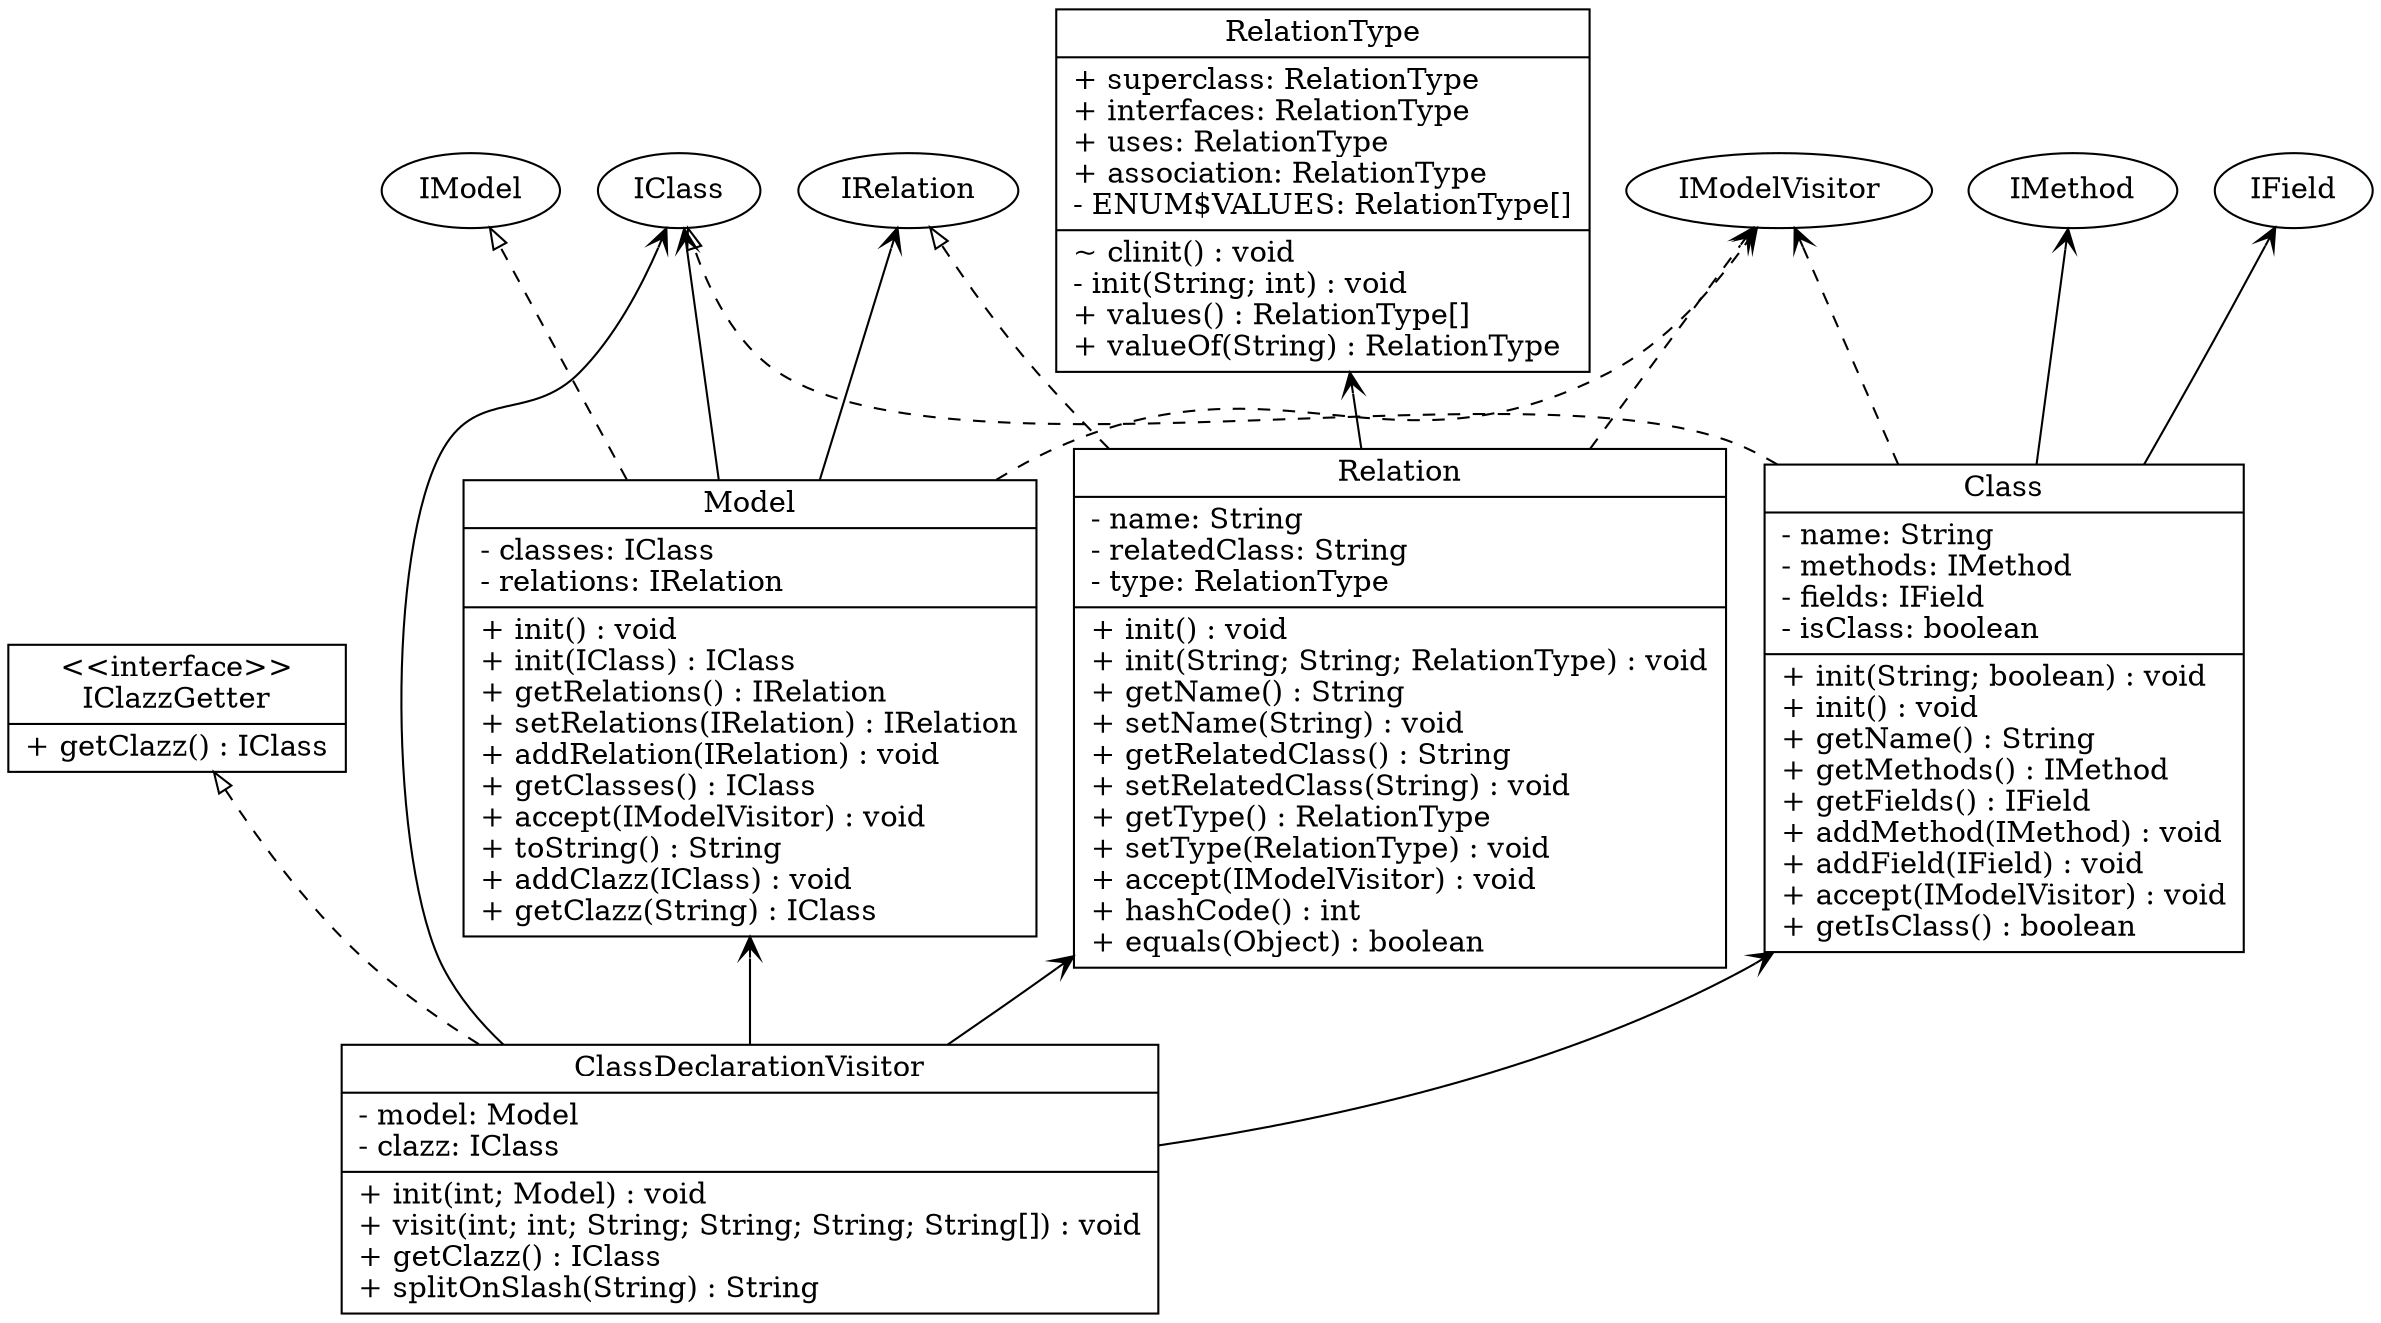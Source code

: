 digraph model{
rankdir = BT;
ClassDeclarationVisitor [
shape="record",
label = "{ClassDeclarationVisitor| - model: Model\l- clazz: IClass\l|+ init(int; Model) : void\l+ visit(int; int; String; String; String; String[]) : void\l+ getClazz() : IClass\l+ splitOnSlash(String) : String\l}"
];

IClazzGetter [
shape="record",
label = "{\<\<interface\>\>\nIClazzGetter| + getClazz() : IClass\l}"
];

Model [
shape="record",
label = "{Model| - classes: IClass\l- relations: IRelation\l|+ init() : void\l+ init(IClass) : IClass\l+ getRelations() : IRelation\l+ setRelations(IRelation) : IRelation\l+ addRelation(IRelation) : void\l+ getClasses() : IClass\l+ accept(IModelVisitor) : void\l+ toString() : String\l+ addClazz(IClass) : void\l+ getClazz(String) : IClass\l}"
];

Class [
shape="record",
label = "{Class| - name: String\l- methods: IMethod\l- fields: IField\l- isClass: boolean\l|+ init(String; boolean) : void\l+ init() : void\l+ getName() : String\l+ getMethods() : IMethod\l+ getFields() : IField\l+ addMethod(IMethod) : void\l+ addField(IField) : void\l+ accept(IModelVisitor) : void\l+ getIsClass() : boolean\l}"
];

Relation [
shape="record",
label = "{Relation| - name: String\l- relatedClass: String\l- type: RelationType\l|+ init() : void\l+ init(String; String; RelationType) : void\l+ getName() : String\l+ setName(String) : void\l+ getRelatedClass() : String\l+ setRelatedClass(String) : void\l+ getType() : RelationType\l+ setType(RelationType) : void\l+ accept(IModelVisitor) : void\l+ hashCode() : int\l+ equals(Object) : boolean\l}"
];

RelationType [
shape="record",
label = "{RelationType| + superclass: RelationType\l+ interfaces: RelationType\l+ uses: RelationType\l+ association: RelationType\l- ENUM$VALUES: RelationType[]\l|~ clinit() : void\l- init(String; int) : void\l+ values() : RelationType[]\l+ valueOf(String) : RelationType\l}"
];

//writing relations between classes now
ClassDeclarationVisitor -> IClazzGetter [arrowhead = "empty", style = "dashed"];
ClassDeclarationVisitor -> Model [arrowhead = "vee"];
ClassDeclarationVisitor -> Class [arrowhead = "vee"];
ClassDeclarationVisitor -> IClass [arrowhead = "vee"];
ClassDeclarationVisitor -> Relation [arrowhead = "vee"];
Model -> IModel [arrowhead = "empty", style = "dashed"];
Model -> IRelation [arrowhead = "vee"];
Model -> IModelVisitor [arrowhead = "vee", style = "dashed"];
Model -> IClass [arrowhead = "vee"];
Class -> IClass [arrowhead = "empty", style = "dashed"];
Class -> IModelVisitor [arrowhead = "vee", style = "dashed"];
Class -> IField [arrowhead = "vee"];
Class -> IMethod [arrowhead = "vee"];
Relation -> IRelation [arrowhead = "empty", style = "dashed"];
Relation -> RelationType [arrowhead = "vee"];
Relation -> IModelVisitor [arrowhead = "vee", style = "dashed"];
}